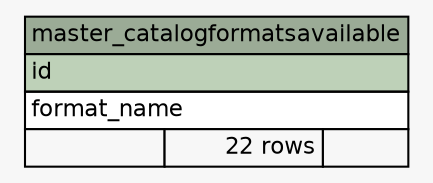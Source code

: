 // dot 2.2.1 on Windows 10 10.0
// SchemaSpy rev 590
digraph "master_catalogformatsavailable" {
  graph [
    rankdir="RL"
    bgcolor="#f7f7f7"
    nodesep="0.18"
    ranksep="0.46"
    fontname="Helvetica"
    fontsize="11"
  ];
  node [
    fontname="Helvetica"
    fontsize="11"
    shape="plaintext"
  ];
  edge [
    arrowsize="0.8"
  ];
  "master_catalogformatsavailable" [
    label=<
    <TABLE BORDER="0" CELLBORDER="1" CELLSPACING="0" BGCOLOR="#ffffff">
      <TR><TD COLSPAN="3" BGCOLOR="#9bab96" ALIGN="CENTER">master_catalogformatsavailable</TD></TR>
      <TR><TD PORT="id" COLSPAN="3" BGCOLOR="#bed1b8" ALIGN="LEFT">id</TD></TR>
      <TR><TD PORT="format_name" COLSPAN="3" ALIGN="LEFT">format_name</TD></TR>
      <TR><TD ALIGN="LEFT" BGCOLOR="#f7f7f7">  </TD><TD ALIGN="RIGHT" BGCOLOR="#f7f7f7">22 rows</TD><TD ALIGN="RIGHT" BGCOLOR="#f7f7f7">  </TD></TR>
    </TABLE>>
    URL="tables/master_catalogformatsavailable.html"
    tooltip="master_catalogformatsavailable"
  ];
}
